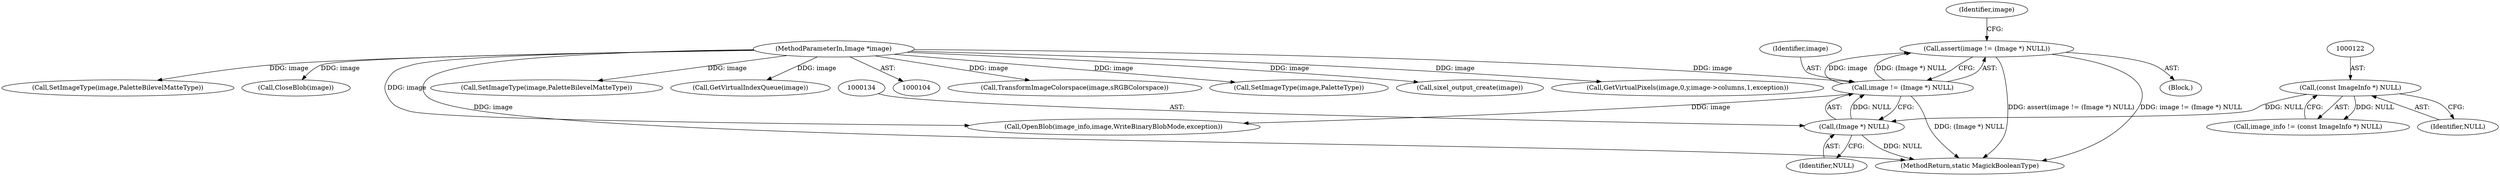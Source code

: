 digraph "0_ImageMagick_10b3823a7619ed22d42764733eb052c4159bc8c1_1@API" {
"1000130" [label="(Call,assert(image != (Image *) NULL))"];
"1000131" [label="(Call,image != (Image *) NULL)"];
"1000106" [label="(MethodParameterIn,Image *image)"];
"1000133" [label="(Call,(Image *) NULL)"];
"1000121" [label="(Call,(const ImageInfo *) NULL)"];
"1000185" [label="(Call,TransformImageColorspace(image,sRGBColorspace))"];
"1000135" [label="(Identifier,NULL)"];
"1000119" [label="(Call,image_info != (const ImageInfo *) NULL)"];
"1000590" [label="(MethodReturn,static MagickBooleanType)"];
"1000132" [label="(Identifier,image)"];
"1000213" [label="(Call,SetImageType(image,PaletteType))"];
"1000130" [label="(Call,assert(image != (Image *) NULL))"];
"1000107" [label="(Block,)"];
"1000165" [label="(Call,OpenBlob(image_info,image,WriteBinaryBlobMode,exception))"];
"1000480" [label="(Call,sixel_output_create(image))"];
"1000511" [label="(Call,GetVirtualPixels(image,0,y,image->columns,1,exception))"];
"1000131" [label="(Call,image != (Image *) NULL)"];
"1000121" [label="(Call,(const ImageInfo *) NULL)"];
"1000133" [label="(Call,(Image *) NULL)"];
"1000307" [label="(Call,SetImageType(image,PaletteBilevelMatteType))"];
"1000139" [label="(Identifier,image)"];
"1000586" [label="(Call,CloseBlob(image))"];
"1000106" [label="(MethodParameterIn,Image *image)"];
"1000123" [label="(Identifier,NULL)"];
"1000234" [label="(Call,SetImageType(image,PaletteBilevelMatteType))"];
"1000522" [label="(Call,GetVirtualIndexQueue(image))"];
"1000130" -> "1000107"  [label="AST: "];
"1000130" -> "1000131"  [label="CFG: "];
"1000131" -> "1000130"  [label="AST: "];
"1000139" -> "1000130"  [label="CFG: "];
"1000130" -> "1000590"  [label="DDG: assert(image != (Image *) NULL)"];
"1000130" -> "1000590"  [label="DDG: image != (Image *) NULL"];
"1000131" -> "1000130"  [label="DDG: image"];
"1000131" -> "1000130"  [label="DDG: (Image *) NULL"];
"1000131" -> "1000133"  [label="CFG: "];
"1000132" -> "1000131"  [label="AST: "];
"1000133" -> "1000131"  [label="AST: "];
"1000131" -> "1000590"  [label="DDG: (Image *) NULL"];
"1000106" -> "1000131"  [label="DDG: image"];
"1000133" -> "1000131"  [label="DDG: NULL"];
"1000131" -> "1000165"  [label="DDG: image"];
"1000106" -> "1000104"  [label="AST: "];
"1000106" -> "1000590"  [label="DDG: image"];
"1000106" -> "1000165"  [label="DDG: image"];
"1000106" -> "1000185"  [label="DDG: image"];
"1000106" -> "1000213"  [label="DDG: image"];
"1000106" -> "1000234"  [label="DDG: image"];
"1000106" -> "1000307"  [label="DDG: image"];
"1000106" -> "1000480"  [label="DDG: image"];
"1000106" -> "1000511"  [label="DDG: image"];
"1000106" -> "1000522"  [label="DDG: image"];
"1000106" -> "1000586"  [label="DDG: image"];
"1000133" -> "1000135"  [label="CFG: "];
"1000134" -> "1000133"  [label="AST: "];
"1000135" -> "1000133"  [label="AST: "];
"1000133" -> "1000590"  [label="DDG: NULL"];
"1000121" -> "1000133"  [label="DDG: NULL"];
"1000121" -> "1000119"  [label="AST: "];
"1000121" -> "1000123"  [label="CFG: "];
"1000122" -> "1000121"  [label="AST: "];
"1000123" -> "1000121"  [label="AST: "];
"1000119" -> "1000121"  [label="CFG: "];
"1000121" -> "1000119"  [label="DDG: NULL"];
}
